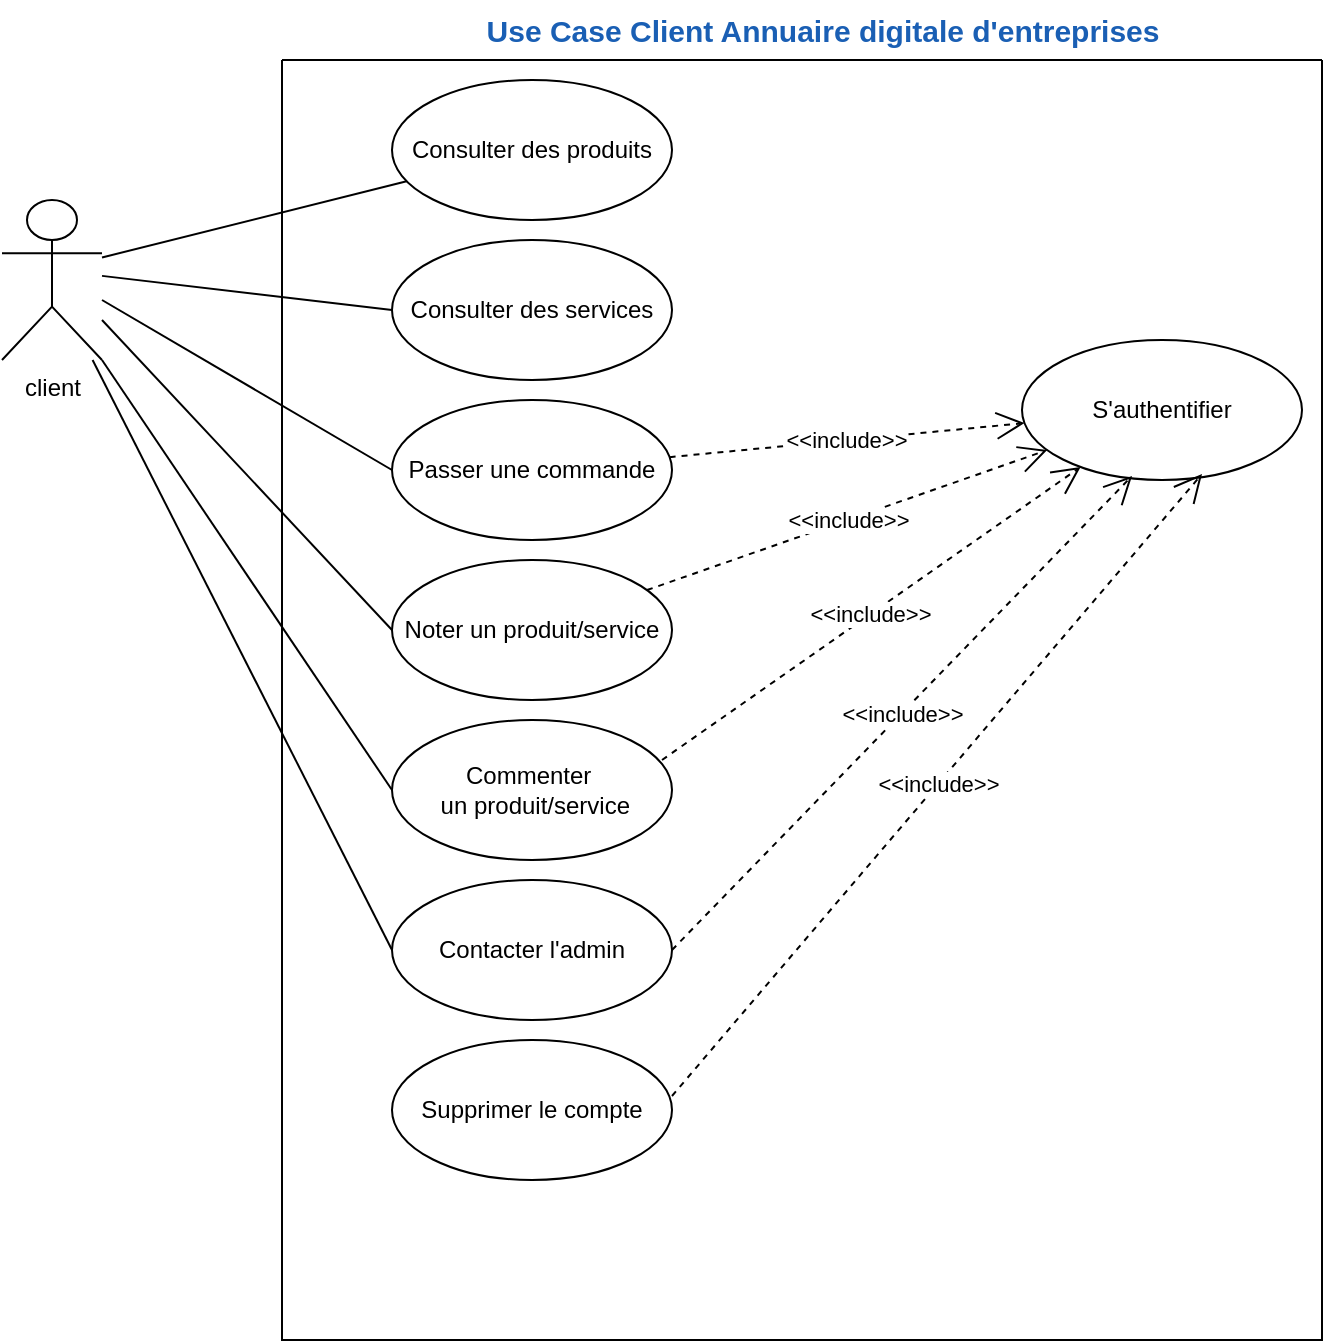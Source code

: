 <mxfile version="24.7.5">
  <diagram name="Page-1" id="fklojEo50Bu_ostIvduY">
    <mxGraphModel dx="880" dy="1637" grid="1" gridSize="10" guides="1" tooltips="1" connect="1" arrows="1" fold="1" page="1" pageScale="1" pageWidth="827" pageHeight="1169" math="0" shadow="0">
      <root>
        <mxCell id="0" />
        <mxCell id="1" parent="0" />
        <mxCell id="1s9Mzcpj6pY-UfdRcxoq-2" value="client" style="shape=umlActor;verticalLabelPosition=bottom;verticalAlign=top;html=1;outlineConnect=0;" vertex="1" parent="1">
          <mxGeometry x="50" y="80" width="50" height="80" as="geometry" />
        </mxCell>
        <mxCell id="1s9Mzcpj6pY-UfdRcxoq-4" value="" style="swimlane;startSize=0;" vertex="1" parent="1">
          <mxGeometry x="190" y="10" width="520" height="640" as="geometry" />
        </mxCell>
        <mxCell id="1s9Mzcpj6pY-UfdRcxoq-5" value="Consulter des produits" style="ellipse;whiteSpace=wrap;html=1;" vertex="1" parent="1s9Mzcpj6pY-UfdRcxoq-4">
          <mxGeometry x="55" y="10" width="140" height="70" as="geometry" />
        </mxCell>
        <mxCell id="1s9Mzcpj6pY-UfdRcxoq-6" value="Consulter des services" style="ellipse;whiteSpace=wrap;html=1;" vertex="1" parent="1s9Mzcpj6pY-UfdRcxoq-4">
          <mxGeometry x="55" y="90" width="140" height="70" as="geometry" />
        </mxCell>
        <mxCell id="1s9Mzcpj6pY-UfdRcxoq-7" value="Passer une commande" style="ellipse;whiteSpace=wrap;html=1;" vertex="1" parent="1s9Mzcpj6pY-UfdRcxoq-4">
          <mxGeometry x="55" y="170" width="140" height="70" as="geometry" />
        </mxCell>
        <mxCell id="1s9Mzcpj6pY-UfdRcxoq-8" value="Noter un produit/service" style="ellipse;whiteSpace=wrap;html=1;" vertex="1" parent="1s9Mzcpj6pY-UfdRcxoq-4">
          <mxGeometry x="55" y="250" width="140" height="70" as="geometry" />
        </mxCell>
        <mxCell id="1s9Mzcpj6pY-UfdRcxoq-9" value="&lt;div&gt;Commenter&amp;nbsp;&lt;/div&gt;&lt;div&gt;&amp;nbsp;un produit/service&lt;/div&gt;" style="ellipse;whiteSpace=wrap;html=1;" vertex="1" parent="1s9Mzcpj6pY-UfdRcxoq-4">
          <mxGeometry x="55" y="330" width="140" height="70" as="geometry" />
        </mxCell>
        <mxCell id="1s9Mzcpj6pY-UfdRcxoq-10" value="Contacter l&#39;admin" style="ellipse;whiteSpace=wrap;html=1;" vertex="1" parent="1s9Mzcpj6pY-UfdRcxoq-4">
          <mxGeometry x="55" y="410" width="140" height="70" as="geometry" />
        </mxCell>
        <mxCell id="1s9Mzcpj6pY-UfdRcxoq-11" value="Supprimer le compte" style="ellipse;whiteSpace=wrap;html=1;" vertex="1" parent="1s9Mzcpj6pY-UfdRcxoq-4">
          <mxGeometry x="55" y="490" width="140" height="70" as="geometry" />
        </mxCell>
        <mxCell id="1s9Mzcpj6pY-UfdRcxoq-12" value="S&#39;authentifier" style="ellipse;whiteSpace=wrap;html=1;" vertex="1" parent="1s9Mzcpj6pY-UfdRcxoq-4">
          <mxGeometry x="370" y="140" width="140" height="70" as="geometry" />
        </mxCell>
        <mxCell id="1s9Mzcpj6pY-UfdRcxoq-13" value="&amp;lt;&amp;lt;include&amp;gt;&amp;gt;" style="endArrow=open;endSize=12;dashed=1;html=1;rounded=0;" edge="1" parent="1s9Mzcpj6pY-UfdRcxoq-4" source="1s9Mzcpj6pY-UfdRcxoq-8" target="1s9Mzcpj6pY-UfdRcxoq-12">
          <mxGeometry width="160" relative="1" as="geometry">
            <mxPoint x="235" y="71.89" as="sourcePoint" />
            <mxPoint x="454.578" y="178.113" as="targetPoint" />
          </mxGeometry>
        </mxCell>
        <mxCell id="1s9Mzcpj6pY-UfdRcxoq-14" value="&amp;lt;&amp;lt;include&amp;gt;&amp;gt;" style="endArrow=open;endSize=12;dashed=1;html=1;rounded=0;" edge="1" parent="1s9Mzcpj6pY-UfdRcxoq-4" source="1s9Mzcpj6pY-UfdRcxoq-7" target="1s9Mzcpj6pY-UfdRcxoq-12">
          <mxGeometry width="160" relative="1" as="geometry">
            <mxPoint x="170" y="133.5" as="sourcePoint" />
            <mxPoint x="390" y="240" as="targetPoint" />
          </mxGeometry>
        </mxCell>
        <mxCell id="1s9Mzcpj6pY-UfdRcxoq-15" value="&amp;lt;&amp;lt;include&amp;gt;&amp;gt;" style="endArrow=open;endSize=12;dashed=1;html=1;rounded=0;" edge="1" parent="1s9Mzcpj6pY-UfdRcxoq-4" target="1s9Mzcpj6pY-UfdRcxoq-12">
          <mxGeometry width="160" relative="1" as="geometry">
            <mxPoint x="190" y="350" as="sourcePoint" />
            <mxPoint x="390" y="466.5" as="targetPoint" />
          </mxGeometry>
        </mxCell>
        <mxCell id="1s9Mzcpj6pY-UfdRcxoq-16" value="&amp;lt;&amp;lt;include&amp;gt;&amp;gt;" style="endArrow=open;endSize=12;dashed=1;html=1;rounded=0;exitX=1;exitY=0.4;exitDx=0;exitDy=0;exitPerimeter=0;entryX=0.643;entryY=0.957;entryDx=0;entryDy=0;entryPerimeter=0;" edge="1" parent="1s9Mzcpj6pY-UfdRcxoq-4" source="1s9Mzcpj6pY-UfdRcxoq-11" target="1s9Mzcpj6pY-UfdRcxoq-12">
          <mxGeometry width="160" relative="1" as="geometry">
            <mxPoint x="170" y="522" as="sourcePoint" />
            <mxPoint x="384" y="290" as="targetPoint" />
          </mxGeometry>
        </mxCell>
        <mxCell id="1s9Mzcpj6pY-UfdRcxoq-17" value="&amp;lt;&amp;lt;include&amp;gt;&amp;gt;" style="endArrow=open;endSize=12;dashed=1;html=1;rounded=0;exitX=1;exitY=0.5;exitDx=0;exitDy=0;entryX=0.393;entryY=0.971;entryDx=0;entryDy=0;entryPerimeter=0;" edge="1" parent="1s9Mzcpj6pY-UfdRcxoq-4" source="1s9Mzcpj6pY-UfdRcxoq-10" target="1s9Mzcpj6pY-UfdRcxoq-12">
          <mxGeometry width="160" relative="1" as="geometry">
            <mxPoint x="200" y="390" as="sourcePoint" />
            <mxPoint x="409" y="243" as="targetPoint" />
          </mxGeometry>
        </mxCell>
        <mxCell id="1s9Mzcpj6pY-UfdRcxoq-18" value="" style="endArrow=none;html=1;rounded=0;entryX=0;entryY=0.5;entryDx=0;entryDy=0;" edge="1" parent="1" target="1s9Mzcpj6pY-UfdRcxoq-6">
          <mxGeometry relative="1" as="geometry">
            <mxPoint x="100" y="117.941" as="sourcePoint" />
            <mxPoint x="257" y="102" as="targetPoint" />
          </mxGeometry>
        </mxCell>
        <mxCell id="1s9Mzcpj6pY-UfdRcxoq-19" value="" style="endArrow=none;html=1;rounded=0;entryX=0;entryY=0.5;entryDx=0;entryDy=0;" edge="1" parent="1" target="1s9Mzcpj6pY-UfdRcxoq-7">
          <mxGeometry relative="1" as="geometry">
            <mxPoint x="100" y="130" as="sourcePoint" />
            <mxPoint x="267" y="112" as="targetPoint" />
          </mxGeometry>
        </mxCell>
        <mxCell id="1s9Mzcpj6pY-UfdRcxoq-20" value="" style="endArrow=none;html=1;rounded=0;entryX=0;entryY=0.5;entryDx=0;entryDy=0;" edge="1" parent="1" target="1s9Mzcpj6pY-UfdRcxoq-8">
          <mxGeometry relative="1" as="geometry">
            <mxPoint x="100" y="140" as="sourcePoint" />
            <mxPoint x="277" y="122" as="targetPoint" />
          </mxGeometry>
        </mxCell>
        <mxCell id="1s9Mzcpj6pY-UfdRcxoq-21" value="" style="endArrow=none;html=1;rounded=0;entryX=0;entryY=0.5;entryDx=0;entryDy=0;exitX=1;exitY=1;exitDx=0;exitDy=0;exitPerimeter=0;" edge="1" parent="1" target="1s9Mzcpj6pY-UfdRcxoq-9">
          <mxGeometry relative="1" as="geometry">
            <mxPoint x="100" y="160" as="sourcePoint" />
            <mxPoint x="235" y="345" as="targetPoint" />
          </mxGeometry>
        </mxCell>
        <mxCell id="1s9Mzcpj6pY-UfdRcxoq-22" value="" style="endArrow=none;html=1;rounded=0;entryX=0;entryY=0.5;entryDx=0;entryDy=0;" edge="1" parent="1" target="1s9Mzcpj6pY-UfdRcxoq-10" source="1s9Mzcpj6pY-UfdRcxoq-2">
          <mxGeometry relative="1" as="geometry">
            <mxPoint x="90" y="140" as="sourcePoint" />
            <mxPoint x="255" y="415" as="targetPoint" />
          </mxGeometry>
        </mxCell>
        <mxCell id="1s9Mzcpj6pY-UfdRcxoq-23" value="" style="endArrow=none;html=1;rounded=0;" edge="1" parent="1" target="1s9Mzcpj6pY-UfdRcxoq-5">
          <mxGeometry relative="1" as="geometry">
            <mxPoint x="100" y="108.75" as="sourcePoint" />
            <mxPoint x="240" y="110" as="targetPoint" />
          </mxGeometry>
        </mxCell>
        <mxCell id="1s9Mzcpj6pY-UfdRcxoq-24" value="&lt;b&gt;&lt;font style=&quot;font-size: 15px;&quot; color=&quot;#1a5fb4&quot;&gt;Use Case Client Annuaire digitale d&#39;entreprises&lt;/font&gt;&lt;/b&gt;" style="text;html=1;align=center;verticalAlign=middle;resizable=0;points=[];autosize=1;strokeColor=none;fillColor=none;" vertex="1" parent="1">
          <mxGeometry x="280" y="-20" width="360" height="30" as="geometry" />
        </mxCell>
      </root>
    </mxGraphModel>
  </diagram>
</mxfile>
